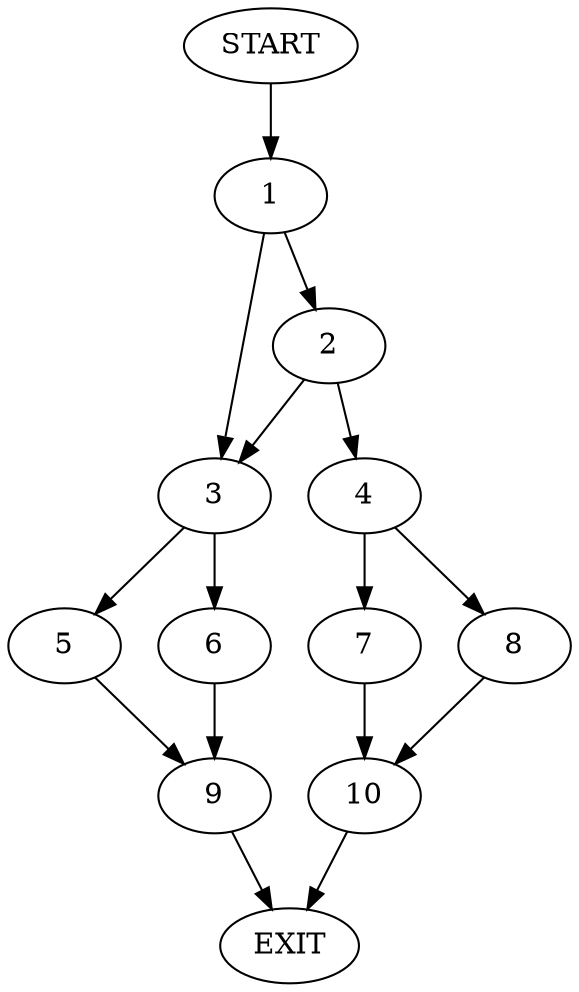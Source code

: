 digraph {
0 [label="START"]
11 [label="EXIT"]
0 -> 1
1 -> 2
1 -> 3
2 -> 4
2 -> 3
3 -> 5
3 -> 6
4 -> 7
4 -> 8
5 -> 9
6 -> 9
9 -> 11
7 -> 10
8 -> 10
10 -> 11
}
